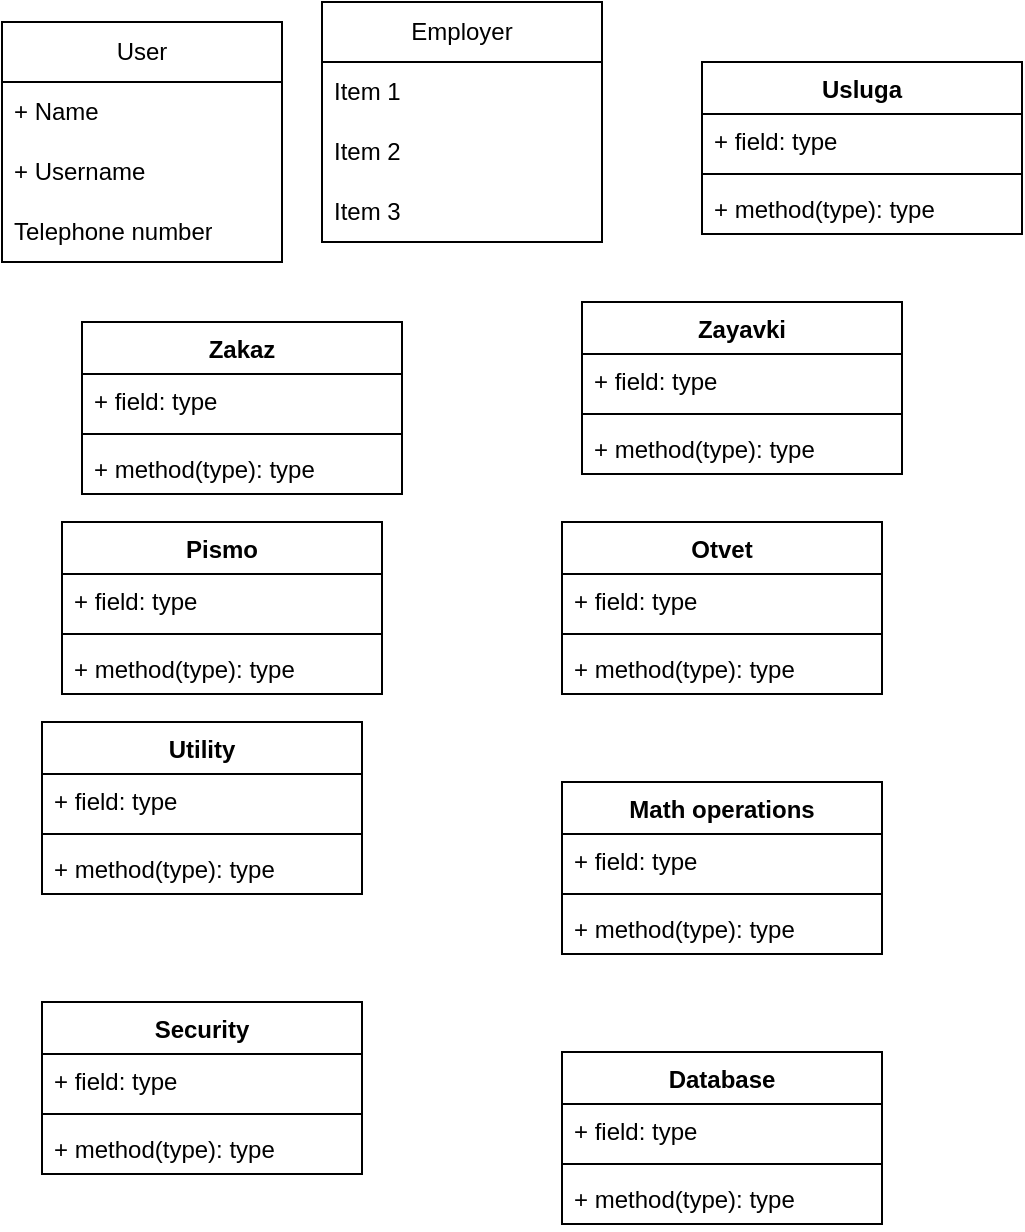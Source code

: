 <mxfile version="25.0.3">
  <diagram name="Страница — 1" id="fXiclfy_q6CG--BjWw7E">
    <mxGraphModel dx="744" dy="796" grid="1" gridSize="10" guides="1" tooltips="1" connect="1" arrows="1" fold="1" page="1" pageScale="1" pageWidth="827" pageHeight="1169" math="0" shadow="0">
      <root>
        <mxCell id="0" />
        <mxCell id="1" parent="0" />
        <mxCell id="35xyXTPRTuPexljw21Na-1" value="Employer" style="swimlane;fontStyle=0;childLayout=stackLayout;horizontal=1;startSize=30;horizontalStack=0;resizeParent=1;resizeParentMax=0;resizeLast=0;collapsible=1;marginBottom=0;whiteSpace=wrap;html=1;" parent="1" vertex="1">
          <mxGeometry x="180" y="60" width="140" height="120" as="geometry">
            <mxRectangle x="200" y="90" width="100" height="30" as="alternateBounds" />
          </mxGeometry>
        </mxCell>
        <mxCell id="35xyXTPRTuPexljw21Na-2" value="Item 1" style="text;strokeColor=none;fillColor=none;align=left;verticalAlign=middle;spacingLeft=4;spacingRight=4;overflow=hidden;points=[[0,0.5],[1,0.5]];portConstraint=eastwest;rotatable=0;whiteSpace=wrap;html=1;" parent="35xyXTPRTuPexljw21Na-1" vertex="1">
          <mxGeometry y="30" width="140" height="30" as="geometry" />
        </mxCell>
        <mxCell id="35xyXTPRTuPexljw21Na-3" value="Item 2" style="text;strokeColor=none;fillColor=none;align=left;verticalAlign=middle;spacingLeft=4;spacingRight=4;overflow=hidden;points=[[0,0.5],[1,0.5]];portConstraint=eastwest;rotatable=0;whiteSpace=wrap;html=1;" parent="35xyXTPRTuPexljw21Na-1" vertex="1">
          <mxGeometry y="60" width="140" height="30" as="geometry" />
        </mxCell>
        <mxCell id="35xyXTPRTuPexljw21Na-4" value="Item 3" style="text;strokeColor=none;fillColor=none;align=left;verticalAlign=middle;spacingLeft=4;spacingRight=4;overflow=hidden;points=[[0,0.5],[1,0.5]];portConstraint=eastwest;rotatable=0;whiteSpace=wrap;html=1;" parent="35xyXTPRTuPexljw21Na-1" vertex="1">
          <mxGeometry y="90" width="140" height="30" as="geometry" />
        </mxCell>
        <mxCell id="35xyXTPRTuPexljw21Na-5" value="User" style="swimlane;fontStyle=0;childLayout=stackLayout;horizontal=1;startSize=30;horizontalStack=0;resizeParent=1;resizeParentMax=0;resizeLast=0;collapsible=1;marginBottom=0;whiteSpace=wrap;html=1;" parent="1" vertex="1">
          <mxGeometry x="20" y="70" width="140" height="120" as="geometry">
            <mxRectangle x="70" y="150" width="120" height="30" as="alternateBounds" />
          </mxGeometry>
        </mxCell>
        <mxCell id="35xyXTPRTuPexljw21Na-6" value="+ Name" style="text;strokeColor=none;fillColor=none;align=left;verticalAlign=middle;spacingLeft=4;spacingRight=4;overflow=hidden;points=[[0,0.5],[1,0.5]];portConstraint=eastwest;rotatable=0;whiteSpace=wrap;html=1;" parent="35xyXTPRTuPexljw21Na-5" vertex="1">
          <mxGeometry y="30" width="140" height="30" as="geometry" />
        </mxCell>
        <mxCell id="35xyXTPRTuPexljw21Na-7" value="+ Username" style="text;strokeColor=none;fillColor=none;align=left;verticalAlign=middle;spacingLeft=4;spacingRight=4;overflow=hidden;points=[[0,0.5],[1,0.5]];portConstraint=eastwest;rotatable=0;whiteSpace=wrap;html=1;" parent="35xyXTPRTuPexljw21Na-5" vertex="1">
          <mxGeometry y="60" width="140" height="30" as="geometry" />
        </mxCell>
        <mxCell id="35xyXTPRTuPexljw21Na-8" value="Telephone number" style="text;strokeColor=none;fillColor=none;align=left;verticalAlign=middle;spacingLeft=4;spacingRight=4;overflow=hidden;points=[[0,0.5],[1,0.5]];portConstraint=eastwest;rotatable=0;whiteSpace=wrap;html=1;" parent="35xyXTPRTuPexljw21Na-5" vertex="1">
          <mxGeometry y="90" width="140" height="30" as="geometry" />
        </mxCell>
        <mxCell id="35xyXTPRTuPexljw21Na-9" value="Usluga" style="swimlane;fontStyle=1;align=center;verticalAlign=top;childLayout=stackLayout;horizontal=1;startSize=26;horizontalStack=0;resizeParent=1;resizeParentMax=0;resizeLast=0;collapsible=1;marginBottom=0;whiteSpace=wrap;html=1;" parent="1" vertex="1">
          <mxGeometry x="370" y="90" width="160" height="86" as="geometry">
            <mxRectangle x="350" y="140" width="80" height="30" as="alternateBounds" />
          </mxGeometry>
        </mxCell>
        <mxCell id="35xyXTPRTuPexljw21Na-10" value="+ field: type" style="text;strokeColor=none;fillColor=none;align=left;verticalAlign=top;spacingLeft=4;spacingRight=4;overflow=hidden;rotatable=0;points=[[0,0.5],[1,0.5]];portConstraint=eastwest;whiteSpace=wrap;html=1;" parent="35xyXTPRTuPexljw21Na-9" vertex="1">
          <mxGeometry y="26" width="160" height="26" as="geometry" />
        </mxCell>
        <mxCell id="35xyXTPRTuPexljw21Na-11" value="" style="line;strokeWidth=1;fillColor=none;align=left;verticalAlign=middle;spacingTop=-1;spacingLeft=3;spacingRight=3;rotatable=0;labelPosition=right;points=[];portConstraint=eastwest;strokeColor=inherit;" parent="35xyXTPRTuPexljw21Na-9" vertex="1">
          <mxGeometry y="52" width="160" height="8" as="geometry" />
        </mxCell>
        <mxCell id="35xyXTPRTuPexljw21Na-12" value="+ method(type): type" style="text;strokeColor=none;fillColor=none;align=left;verticalAlign=top;spacingLeft=4;spacingRight=4;overflow=hidden;rotatable=0;points=[[0,0.5],[1,0.5]];portConstraint=eastwest;whiteSpace=wrap;html=1;" parent="35xyXTPRTuPexljw21Na-9" vertex="1">
          <mxGeometry y="60" width="160" height="26" as="geometry" />
        </mxCell>
        <mxCell id="35xyXTPRTuPexljw21Na-13" value="Zayavki" style="swimlane;fontStyle=1;align=center;verticalAlign=top;childLayout=stackLayout;horizontal=1;startSize=26;horizontalStack=0;resizeParent=1;resizeParentMax=0;resizeLast=0;collapsible=1;marginBottom=0;whiteSpace=wrap;html=1;" parent="1" vertex="1">
          <mxGeometry x="310" y="210" width="160" height="86" as="geometry">
            <mxRectangle x="310" y="230" width="80" height="30" as="alternateBounds" />
          </mxGeometry>
        </mxCell>
        <mxCell id="35xyXTPRTuPexljw21Na-14" value="+ field: type" style="text;strokeColor=none;fillColor=none;align=left;verticalAlign=top;spacingLeft=4;spacingRight=4;overflow=hidden;rotatable=0;points=[[0,0.5],[1,0.5]];portConstraint=eastwest;whiteSpace=wrap;html=1;" parent="35xyXTPRTuPexljw21Na-13" vertex="1">
          <mxGeometry y="26" width="160" height="26" as="geometry" />
        </mxCell>
        <mxCell id="35xyXTPRTuPexljw21Na-15" value="" style="line;strokeWidth=1;fillColor=none;align=left;verticalAlign=middle;spacingTop=-1;spacingLeft=3;spacingRight=3;rotatable=0;labelPosition=right;points=[];portConstraint=eastwest;strokeColor=inherit;" parent="35xyXTPRTuPexljw21Na-13" vertex="1">
          <mxGeometry y="52" width="160" height="8" as="geometry" />
        </mxCell>
        <mxCell id="35xyXTPRTuPexljw21Na-16" value="+ method(type): type" style="text;strokeColor=none;fillColor=none;align=left;verticalAlign=top;spacingLeft=4;spacingRight=4;overflow=hidden;rotatable=0;points=[[0,0.5],[1,0.5]];portConstraint=eastwest;whiteSpace=wrap;html=1;" parent="35xyXTPRTuPexljw21Na-13" vertex="1">
          <mxGeometry y="60" width="160" height="26" as="geometry" />
        </mxCell>
        <mxCell id="35xyXTPRTuPexljw21Na-17" value="Zakaz" style="swimlane;fontStyle=1;align=center;verticalAlign=top;childLayout=stackLayout;horizontal=1;startSize=26;horizontalStack=0;resizeParent=1;resizeParentMax=0;resizeLast=0;collapsible=1;marginBottom=0;whiteSpace=wrap;html=1;" parent="1" vertex="1">
          <mxGeometry x="60" y="220" width="160" height="86" as="geometry">
            <mxRectangle x="140" y="230" width="70" height="30" as="alternateBounds" />
          </mxGeometry>
        </mxCell>
        <mxCell id="35xyXTPRTuPexljw21Na-18" value="+ field: type" style="text;strokeColor=none;fillColor=none;align=left;verticalAlign=top;spacingLeft=4;spacingRight=4;overflow=hidden;rotatable=0;points=[[0,0.5],[1,0.5]];portConstraint=eastwest;whiteSpace=wrap;html=1;" parent="35xyXTPRTuPexljw21Na-17" vertex="1">
          <mxGeometry y="26" width="160" height="26" as="geometry" />
        </mxCell>
        <mxCell id="35xyXTPRTuPexljw21Na-19" value="" style="line;strokeWidth=1;fillColor=none;align=left;verticalAlign=middle;spacingTop=-1;spacingLeft=3;spacingRight=3;rotatable=0;labelPosition=right;points=[];portConstraint=eastwest;strokeColor=inherit;" parent="35xyXTPRTuPexljw21Na-17" vertex="1">
          <mxGeometry y="52" width="160" height="8" as="geometry" />
        </mxCell>
        <mxCell id="35xyXTPRTuPexljw21Na-20" value="+ method(type): type" style="text;strokeColor=none;fillColor=none;align=left;verticalAlign=top;spacingLeft=4;spacingRight=4;overflow=hidden;rotatable=0;points=[[0,0.5],[1,0.5]];portConstraint=eastwest;whiteSpace=wrap;html=1;" parent="35xyXTPRTuPexljw21Na-17" vertex="1">
          <mxGeometry y="60" width="160" height="26" as="geometry" />
        </mxCell>
        <mxCell id="35xyXTPRTuPexljw21Na-22" value="Pismo" style="swimlane;fontStyle=1;align=center;verticalAlign=top;childLayout=stackLayout;horizontal=1;startSize=26;horizontalStack=0;resizeParent=1;resizeParentMax=0;resizeLast=0;collapsible=1;marginBottom=0;whiteSpace=wrap;html=1;" parent="1" vertex="1">
          <mxGeometry x="50" y="320" width="160" height="86" as="geometry">
            <mxRectangle x="130" y="330" width="70" height="30" as="alternateBounds" />
          </mxGeometry>
        </mxCell>
        <mxCell id="35xyXTPRTuPexljw21Na-23" value="+ field: type" style="text;strokeColor=none;fillColor=none;align=left;verticalAlign=top;spacingLeft=4;spacingRight=4;overflow=hidden;rotatable=0;points=[[0,0.5],[1,0.5]];portConstraint=eastwest;whiteSpace=wrap;html=1;" parent="35xyXTPRTuPexljw21Na-22" vertex="1">
          <mxGeometry y="26" width="160" height="26" as="geometry" />
        </mxCell>
        <mxCell id="35xyXTPRTuPexljw21Na-24" value="" style="line;strokeWidth=1;fillColor=none;align=left;verticalAlign=middle;spacingTop=-1;spacingLeft=3;spacingRight=3;rotatable=0;labelPosition=right;points=[];portConstraint=eastwest;strokeColor=inherit;" parent="35xyXTPRTuPexljw21Na-22" vertex="1">
          <mxGeometry y="52" width="160" height="8" as="geometry" />
        </mxCell>
        <mxCell id="35xyXTPRTuPexljw21Na-25" value="+ method(type): type" style="text;strokeColor=none;fillColor=none;align=left;verticalAlign=top;spacingLeft=4;spacingRight=4;overflow=hidden;rotatable=0;points=[[0,0.5],[1,0.5]];portConstraint=eastwest;whiteSpace=wrap;html=1;" parent="35xyXTPRTuPexljw21Na-22" vertex="1">
          <mxGeometry y="60" width="160" height="26" as="geometry" />
        </mxCell>
        <mxCell id="35xyXTPRTuPexljw21Na-26" value="Otvet" style="swimlane;fontStyle=1;align=center;verticalAlign=top;childLayout=stackLayout;horizontal=1;startSize=26;horizontalStack=0;resizeParent=1;resizeParentMax=0;resizeLast=0;collapsible=1;marginBottom=0;whiteSpace=wrap;html=1;" parent="1" vertex="1">
          <mxGeometry x="300" y="320" width="160" height="86" as="geometry">
            <mxRectangle x="260" y="320" width="70" height="30" as="alternateBounds" />
          </mxGeometry>
        </mxCell>
        <mxCell id="35xyXTPRTuPexljw21Na-27" value="+ field: type" style="text;strokeColor=none;fillColor=none;align=left;verticalAlign=top;spacingLeft=4;spacingRight=4;overflow=hidden;rotatable=0;points=[[0,0.5],[1,0.5]];portConstraint=eastwest;whiteSpace=wrap;html=1;" parent="35xyXTPRTuPexljw21Na-26" vertex="1">
          <mxGeometry y="26" width="160" height="26" as="geometry" />
        </mxCell>
        <mxCell id="35xyXTPRTuPexljw21Na-28" value="" style="line;strokeWidth=1;fillColor=none;align=left;verticalAlign=middle;spacingTop=-1;spacingLeft=3;spacingRight=3;rotatable=0;labelPosition=right;points=[];portConstraint=eastwest;strokeColor=inherit;" parent="35xyXTPRTuPexljw21Na-26" vertex="1">
          <mxGeometry y="52" width="160" height="8" as="geometry" />
        </mxCell>
        <mxCell id="35xyXTPRTuPexljw21Na-29" value="+ method(type): type" style="text;strokeColor=none;fillColor=none;align=left;verticalAlign=top;spacingLeft=4;spacingRight=4;overflow=hidden;rotatable=0;points=[[0,0.5],[1,0.5]];portConstraint=eastwest;whiteSpace=wrap;html=1;" parent="35xyXTPRTuPexljw21Na-26" vertex="1">
          <mxGeometry y="60" width="160" height="26" as="geometry" />
        </mxCell>
        <mxCell id="35xyXTPRTuPexljw21Na-30" value="Utility" style="swimlane;fontStyle=1;align=center;verticalAlign=top;childLayout=stackLayout;horizontal=1;startSize=26;horizontalStack=0;resizeParent=1;resizeParentMax=0;resizeLast=0;collapsible=1;marginBottom=0;whiteSpace=wrap;html=1;" parent="1" vertex="1">
          <mxGeometry x="40" y="420" width="160" height="86" as="geometry">
            <mxRectangle x="160" y="420" width="70" height="30" as="alternateBounds" />
          </mxGeometry>
        </mxCell>
        <mxCell id="35xyXTPRTuPexljw21Na-31" value="+ field: type" style="text;strokeColor=none;fillColor=none;align=left;verticalAlign=top;spacingLeft=4;spacingRight=4;overflow=hidden;rotatable=0;points=[[0,0.5],[1,0.5]];portConstraint=eastwest;whiteSpace=wrap;html=1;" parent="35xyXTPRTuPexljw21Na-30" vertex="1">
          <mxGeometry y="26" width="160" height="26" as="geometry" />
        </mxCell>
        <mxCell id="35xyXTPRTuPexljw21Na-32" value="" style="line;strokeWidth=1;fillColor=none;align=left;verticalAlign=middle;spacingTop=-1;spacingLeft=3;spacingRight=3;rotatable=0;labelPosition=right;points=[];portConstraint=eastwest;strokeColor=inherit;" parent="35xyXTPRTuPexljw21Na-30" vertex="1">
          <mxGeometry y="52" width="160" height="8" as="geometry" />
        </mxCell>
        <mxCell id="35xyXTPRTuPexljw21Na-33" value="+ method(type): type" style="text;strokeColor=none;fillColor=none;align=left;verticalAlign=top;spacingLeft=4;spacingRight=4;overflow=hidden;rotatable=0;points=[[0,0.5],[1,0.5]];portConstraint=eastwest;whiteSpace=wrap;html=1;" parent="35xyXTPRTuPexljw21Na-30" vertex="1">
          <mxGeometry y="60" width="160" height="26" as="geometry" />
        </mxCell>
        <mxCell id="35xyXTPRTuPexljw21Na-34" value="Math operations" style="swimlane;fontStyle=1;align=center;verticalAlign=top;childLayout=stackLayout;horizontal=1;startSize=26;horizontalStack=0;resizeParent=1;resizeParentMax=0;resizeLast=0;collapsible=1;marginBottom=0;whiteSpace=wrap;html=1;" parent="1" vertex="1">
          <mxGeometry x="300" y="450" width="160" height="86" as="geometry">
            <mxRectangle x="360" y="420" width="130" height="30" as="alternateBounds" />
          </mxGeometry>
        </mxCell>
        <mxCell id="35xyXTPRTuPexljw21Na-35" value="+ field: type" style="text;strokeColor=none;fillColor=none;align=left;verticalAlign=top;spacingLeft=4;spacingRight=4;overflow=hidden;rotatable=0;points=[[0,0.5],[1,0.5]];portConstraint=eastwest;whiteSpace=wrap;html=1;" parent="35xyXTPRTuPexljw21Na-34" vertex="1">
          <mxGeometry y="26" width="160" height="26" as="geometry" />
        </mxCell>
        <mxCell id="35xyXTPRTuPexljw21Na-36" value="" style="line;strokeWidth=1;fillColor=none;align=left;verticalAlign=middle;spacingTop=-1;spacingLeft=3;spacingRight=3;rotatable=0;labelPosition=right;points=[];portConstraint=eastwest;strokeColor=inherit;" parent="35xyXTPRTuPexljw21Na-34" vertex="1">
          <mxGeometry y="52" width="160" height="8" as="geometry" />
        </mxCell>
        <mxCell id="35xyXTPRTuPexljw21Na-37" value="+ method(type): type" style="text;strokeColor=none;fillColor=none;align=left;verticalAlign=top;spacingLeft=4;spacingRight=4;overflow=hidden;rotatable=0;points=[[0,0.5],[1,0.5]];portConstraint=eastwest;whiteSpace=wrap;html=1;" parent="35xyXTPRTuPexljw21Na-34" vertex="1">
          <mxGeometry y="60" width="160" height="26" as="geometry" />
        </mxCell>
        <mxCell id="35xyXTPRTuPexljw21Na-38" value="Security" style="swimlane;fontStyle=1;align=center;verticalAlign=top;childLayout=stackLayout;horizontal=1;startSize=26;horizontalStack=0;resizeParent=1;resizeParentMax=0;resizeLast=0;collapsible=1;marginBottom=0;whiteSpace=wrap;html=1;" parent="1" vertex="1">
          <mxGeometry x="40" y="560" width="160" height="86" as="geometry">
            <mxRectangle x="70" y="620" width="80" height="30" as="alternateBounds" />
          </mxGeometry>
        </mxCell>
        <mxCell id="35xyXTPRTuPexljw21Na-39" value="+ field: type" style="text;strokeColor=none;fillColor=none;align=left;verticalAlign=top;spacingLeft=4;spacingRight=4;overflow=hidden;rotatable=0;points=[[0,0.5],[1,0.5]];portConstraint=eastwest;whiteSpace=wrap;html=1;" parent="35xyXTPRTuPexljw21Na-38" vertex="1">
          <mxGeometry y="26" width="160" height="26" as="geometry" />
        </mxCell>
        <mxCell id="35xyXTPRTuPexljw21Na-40" value="" style="line;strokeWidth=1;fillColor=none;align=left;verticalAlign=middle;spacingTop=-1;spacingLeft=3;spacingRight=3;rotatable=0;labelPosition=right;points=[];portConstraint=eastwest;strokeColor=inherit;" parent="35xyXTPRTuPexljw21Na-38" vertex="1">
          <mxGeometry y="52" width="160" height="8" as="geometry" />
        </mxCell>
        <mxCell id="35xyXTPRTuPexljw21Na-41" value="+ method(type): type" style="text;strokeColor=none;fillColor=none;align=left;verticalAlign=top;spacingLeft=4;spacingRight=4;overflow=hidden;rotatable=0;points=[[0,0.5],[1,0.5]];portConstraint=eastwest;whiteSpace=wrap;html=1;" parent="35xyXTPRTuPexljw21Na-38" vertex="1">
          <mxGeometry y="60" width="160" height="26" as="geometry" />
        </mxCell>
        <mxCell id="35xyXTPRTuPexljw21Na-42" value="Database" style="swimlane;fontStyle=1;align=center;verticalAlign=top;childLayout=stackLayout;horizontal=1;startSize=26;horizontalStack=0;resizeParent=1;resizeParentMax=0;resizeLast=0;collapsible=1;marginBottom=0;whiteSpace=wrap;html=1;" parent="1" vertex="1">
          <mxGeometry x="300" y="585" width="160" height="86" as="geometry">
            <mxRectangle x="370" y="600" width="90" height="30" as="alternateBounds" />
          </mxGeometry>
        </mxCell>
        <mxCell id="35xyXTPRTuPexljw21Na-43" value="+ field: type" style="text;strokeColor=none;fillColor=none;align=left;verticalAlign=top;spacingLeft=4;spacingRight=4;overflow=hidden;rotatable=0;points=[[0,0.5],[1,0.5]];portConstraint=eastwest;whiteSpace=wrap;html=1;" parent="35xyXTPRTuPexljw21Na-42" vertex="1">
          <mxGeometry y="26" width="160" height="26" as="geometry" />
        </mxCell>
        <mxCell id="35xyXTPRTuPexljw21Na-44" value="" style="line;strokeWidth=1;fillColor=none;align=left;verticalAlign=middle;spacingTop=-1;spacingLeft=3;spacingRight=3;rotatable=0;labelPosition=right;points=[];portConstraint=eastwest;strokeColor=inherit;" parent="35xyXTPRTuPexljw21Na-42" vertex="1">
          <mxGeometry y="52" width="160" height="8" as="geometry" />
        </mxCell>
        <mxCell id="35xyXTPRTuPexljw21Na-45" value="+ method(type): type" style="text;strokeColor=none;fillColor=none;align=left;verticalAlign=top;spacingLeft=4;spacingRight=4;overflow=hidden;rotatable=0;points=[[0,0.5],[1,0.5]];portConstraint=eastwest;whiteSpace=wrap;html=1;" parent="35xyXTPRTuPexljw21Na-42" vertex="1">
          <mxGeometry y="60" width="160" height="26" as="geometry" />
        </mxCell>
      </root>
    </mxGraphModel>
  </diagram>
</mxfile>
